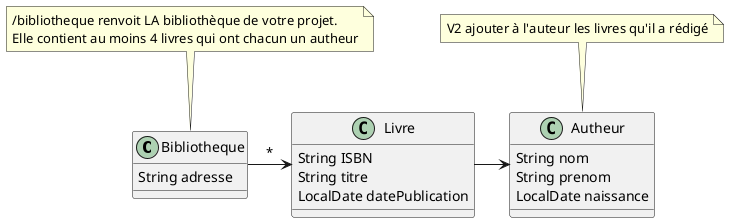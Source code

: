 @startuml
'https://plantuml.com/class-diagram

class Bibliotheque{
    String adresse
}

class Livre {
    String ISBN
    String titre
    LocalDate datePublication
}


class Autheur {
    String nom
    String prenom
    LocalDate naissance
}

Bibliotheque -> Livre : *
Livre -> Autheur

note "/bibliotheque renvoit LA bibliothèque de votre projet. \nElle contient au moins 4 livres qui ont chacun un autheur" as N1
N1 .. Bibliotheque

note "V2 ajouter à l'auteur les livres qu'il a rédigé" as N2
N2 .. Autheur
@enduml